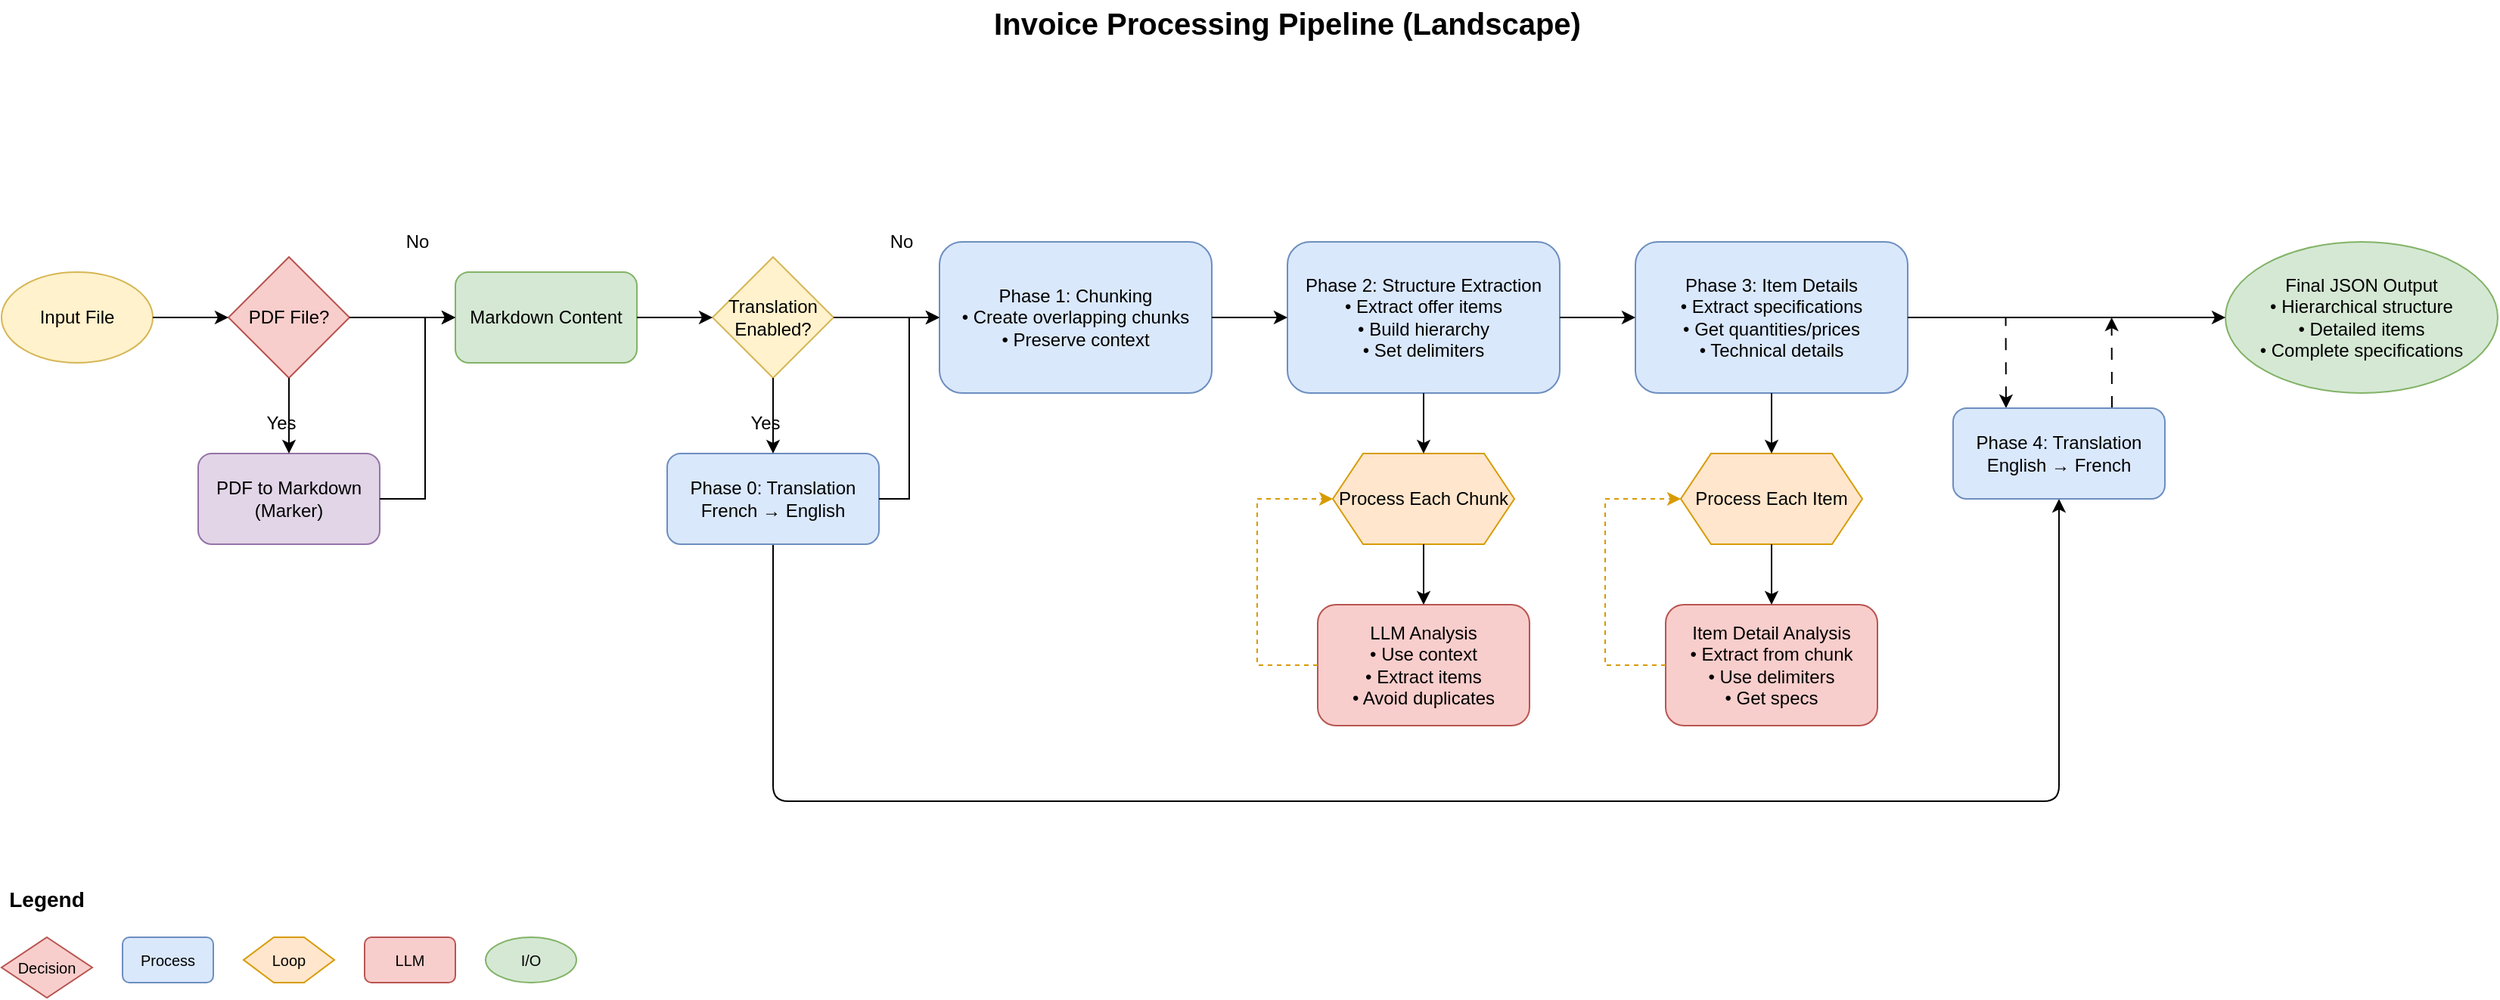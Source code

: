 <mxfile>
    <diagram id="URrhsOYdW8soW8NxkxjI" name="Page-1">
        <mxGraphModel dx="4827" dy="3753" grid="1" gridSize="10" guides="1" tooltips="1" connect="1" arrows="1" fold="1" page="1" pageScale="1" pageWidth="850" pageHeight="1100" math="0" shadow="0">
            <root>
                <mxCell id="0"/>
                <mxCell id="1" parent="0"/>
                <mxCell id="4" value="Invoice Processing Pipeline (Landscape)" style="text;html=1;strokeColor=none;fillColor=none;align=center;verticalAlign=middle;whiteSpace=wrap;rounded=0;fontSize=20;fontStyle=1;" vertex="1" parent="1">
                    <mxGeometry x="700" y="20" width="400" height="30" as="geometry"/>
                </mxCell>
                <mxCell id="5" value="Input File" style="ellipse;whiteSpace=wrap;html=1;fillColor=#fff2cc;strokeColor=#d6b656;" vertex="1" parent="1">
                    <mxGeometry x="50" y="200" width="100" height="60" as="geometry"/>
                </mxCell>
                <mxCell id="6" value="PDF File?" style="rhombus;whiteSpace=wrap;html=1;fillColor=#f8cecc;strokeColor=#b85450;" vertex="1" parent="1">
                    <mxGeometry x="200" y="190" width="80" height="80" as="geometry"/>
                </mxCell>
                <mxCell id="7" value="PDF to Markdown&#xa;(Marker)" style="rounded=1;whiteSpace=wrap;html=1;fillColor=#e1d5e7;strokeColor=#9673a6;" vertex="1" parent="1">
                    <mxGeometry x="180" y="320" width="120" height="60" as="geometry"/>
                </mxCell>
                <mxCell id="8" value="Markdown Content" style="rounded=1;whiteSpace=wrap;html=1;fillColor=#d5e8d4;strokeColor=#82b366;" vertex="1" parent="1">
                    <mxGeometry x="350" y="200" width="120" height="60" as="geometry"/>
                </mxCell>
                <mxCell id="9" value="Translation&#xa;Enabled?" style="rhombus;whiteSpace=wrap;html=1;fillColor=#fff2cc;strokeColor=#d6b656;" vertex="1" parent="1">
                    <mxGeometry x="520" y="190" width="80" height="80" as="geometry"/>
                </mxCell>
                <mxCell id="51" style="edgeStyle=none;html=1;exitX=0.5;exitY=1;exitDx=0;exitDy=0;entryX=0.5;entryY=1;entryDx=0;entryDy=0;" edge="1" parent="1" source="10" target="18">
                    <mxGeometry relative="1" as="geometry">
                        <Array as="points">
                            <mxPoint x="560" y="550"/>
                            <mxPoint x="1410" y="550"/>
                        </Array>
                    </mxGeometry>
                </mxCell>
                <mxCell id="10" value="Phase 0: Translation&#xa;French → English" style="rounded=1;whiteSpace=wrap;html=1;fillColor=#dae8fc;strokeColor=#6c8ebf;" vertex="1" parent="1">
                    <mxGeometry x="490" y="320" width="140" height="60" as="geometry"/>
                </mxCell>
                <mxCell id="11" value="Phase 1: Chunking&#xa;• Create overlapping chunks&#xa;• Preserve context" style="rounded=1;whiteSpace=wrap;html=1;fillColor=#dae8fc;strokeColor=#6c8ebf;" vertex="1" parent="1">
                    <mxGeometry x="670" y="180" width="180" height="100" as="geometry"/>
                </mxCell>
                <mxCell id="12" value="Phase 2: Structure Extraction&#xa;• Extract offer items&#xa;• Build hierarchy&#xa;• Set delimiters" style="rounded=1;whiteSpace=wrap;html=1;fillColor=#dae8fc;strokeColor=#6c8ebf;" vertex="1" parent="1">
                    <mxGeometry x="900" y="180" width="180" height="100" as="geometry"/>
                </mxCell>
                <mxCell id="13" value="Process Each Chunk" style="shape=hexagon;perimeter=hexagonPerimeter2;whiteSpace=wrap;html=1;fixedSize=1;fillColor=#ffe6cc;strokeColor=#d79b00;" vertex="1" parent="1">
                    <mxGeometry x="930" y="320" width="120" height="60" as="geometry"/>
                </mxCell>
                <mxCell id="14" value="LLM Analysis&#xa;• Use context&#xa;• Extract items&#xa;• Avoid duplicates" style="rounded=1;whiteSpace=wrap;html=1;fillColor=#f8cecc;strokeColor=#b85450;" vertex="1" parent="1">
                    <mxGeometry x="920" y="420" width="140" height="80" as="geometry"/>
                </mxCell>
                <mxCell id="15" value="Phase 3: Item Details&#xa;• Extract specifications&#xa;• Get quantities/prices&#xa;• Technical details" style="rounded=1;whiteSpace=wrap;html=1;fillColor=#dae8fc;strokeColor=#6c8ebf;" vertex="1" parent="1">
                    <mxGeometry x="1130" y="180" width="180" height="100" as="geometry"/>
                </mxCell>
                <mxCell id="16" value="Process Each Item" style="shape=hexagon;perimeter=hexagonPerimeter2;whiteSpace=wrap;html=1;fixedSize=1;fillColor=#ffe6cc;strokeColor=#d79b00;" vertex="1" parent="1">
                    <mxGeometry x="1160" y="320" width="120" height="60" as="geometry"/>
                </mxCell>
                <mxCell id="17" value="Item Detail Analysis&#xa;• Extract from chunk&#xa;• Use delimiters&#xa;• Get specs" style="rounded=1;whiteSpace=wrap;html=1;fillColor=#f8cecc;strokeColor=#b85450;" vertex="1" parent="1">
                    <mxGeometry x="1150" y="420" width="140" height="80" as="geometry"/>
                </mxCell>
                <mxCell id="49" style="edgeStyle=none;html=1;exitX=0.25;exitY=0;exitDx=0;exitDy=0;endArrow=none;endFill=0;startArrow=classic;startFill=1;dashed=1;dashPattern=8 8;" edge="1" parent="1" source="18">
                    <mxGeometry relative="1" as="geometry">
                        <mxPoint x="1374.789" y="230" as="targetPoint"/>
                    </mxGeometry>
                </mxCell>
                <mxCell id="50" style="edgeStyle=none;html=1;exitX=0.75;exitY=0;exitDx=0;exitDy=0;dashed=1;dashPattern=8 8;" edge="1" parent="1" source="18">
                    <mxGeometry relative="1" as="geometry">
                        <mxPoint x="1444.789" y="230" as="targetPoint"/>
                    </mxGeometry>
                </mxCell>
                <mxCell id="18" value="Phase 4: Translation&#xa;English → French" style="rounded=1;whiteSpace=wrap;html=1;fillColor=#dae8fc;strokeColor=#6c8ebf;" vertex="1" parent="1">
                    <mxGeometry x="1340" y="290" width="140" height="60" as="geometry"/>
                </mxCell>
                <mxCell id="19" value="Final JSON Output&#xa;• Hierarchical structure&#xa;• Detailed items&#xa;• Complete specifications" style="ellipse;whiteSpace=wrap;html=1;fillColor=#d5e8d4;strokeColor=#82b366;" vertex="1" parent="1">
                    <mxGeometry x="1520" y="180" width="180" height="100" as="geometry"/>
                </mxCell>
                <mxCell id="20" value="" style="endArrow=classic;html=1;rounded=0;" edge="1" parent="1" source="5" target="6">
                    <mxGeometry width="50" height="50" relative="1" as="geometry">
                        <mxPoint x="160" y="230" as="sourcePoint"/>
                        <mxPoint x="210" y="180" as="targetPoint"/>
                    </mxGeometry>
                </mxCell>
                <mxCell id="21" value="" style="endArrow=classic;html=1;rounded=0;" edge="1" parent="1" source="6" target="7">
                    <mxGeometry width="50" height="50" relative="1" as="geometry">
                        <mxPoint x="240" y="280" as="sourcePoint"/>
                        <mxPoint x="290" y="230" as="targetPoint"/>
                    </mxGeometry>
                </mxCell>
                <mxCell id="22" value="" style="endArrow=classic;html=1;rounded=0;" edge="1" parent="1" source="7" target="8">
                    <mxGeometry width="50" height="50" relative="1" as="geometry">
                        <mxPoint x="310" y="350" as="sourcePoint"/>
                        <mxPoint x="360" y="300" as="targetPoint"/>
                        <Array as="points">
                            <mxPoint x="330" y="350"/>
                            <mxPoint x="330" y="230"/>
                        </Array>
                    </mxGeometry>
                </mxCell>
                <mxCell id="23" value="" style="endArrow=classic;html=1;rounded=0;" edge="1" parent="1" source="6" target="8">
                    <mxGeometry width="50" height="50" relative="1" as="geometry">
                        <mxPoint x="290" y="230" as="sourcePoint"/>
                        <mxPoint x="340" y="180" as="targetPoint"/>
                    </mxGeometry>
                </mxCell>
                <mxCell id="24" value="" style="endArrow=classic;html=1;rounded=0;" edge="1" parent="1" source="8" target="9">
                    <mxGeometry width="50" height="50" relative="1" as="geometry">
                        <mxPoint x="480" y="230" as="sourcePoint"/>
                        <mxPoint x="530" y="180" as="targetPoint"/>
                    </mxGeometry>
                </mxCell>
                <mxCell id="25" value="" style="endArrow=classic;html=1;rounded=0;" edge="1" parent="1" source="9" target="10">
                    <mxGeometry width="50" height="50" relative="1" as="geometry">
                        <mxPoint x="560" y="280" as="sourcePoint"/>
                        <mxPoint x="610" y="230" as="targetPoint"/>
                    </mxGeometry>
                </mxCell>
                <mxCell id="26" value="" style="endArrow=classic;html=1;rounded=0;" edge="1" parent="1" source="10" target="11">
                    <mxGeometry width="50" height="50" relative="1" as="geometry">
                        <mxPoint x="640" y="350" as="sourcePoint"/>
                        <mxPoint x="690" y="300" as="targetPoint"/>
                        <Array as="points">
                            <mxPoint x="650" y="350"/>
                            <mxPoint x="650" y="230"/>
                        </Array>
                    </mxGeometry>
                </mxCell>
                <mxCell id="27" value="" style="endArrow=classic;html=1;rounded=0;" edge="1" parent="1" source="9" target="11">
                    <mxGeometry width="50" height="50" relative="1" as="geometry">
                        <mxPoint x="610" y="230" as="sourcePoint"/>
                        <mxPoint x="660" y="180" as="targetPoint"/>
                    </mxGeometry>
                </mxCell>
                <mxCell id="28" value="" style="endArrow=classic;html=1;rounded=0;" edge="1" parent="1" source="11" target="12">
                    <mxGeometry width="50" height="50" relative="1" as="geometry">
                        <mxPoint x="860" y="230" as="sourcePoint"/>
                        <mxPoint x="910" y="180" as="targetPoint"/>
                    </mxGeometry>
                </mxCell>
                <mxCell id="29" value="" style="endArrow=classic;html=1;rounded=0;" edge="1" parent="1" source="12" target="13">
                    <mxGeometry width="50" height="50" relative="1" as="geometry">
                        <mxPoint x="990" y="290" as="sourcePoint"/>
                        <mxPoint x="1040" y="240" as="targetPoint"/>
                    </mxGeometry>
                </mxCell>
                <mxCell id="30" value="" style="endArrow=classic;html=1;rounded=0;" edge="1" parent="1" source="13" target="14">
                    <mxGeometry width="50" height="50" relative="1" as="geometry">
                        <mxPoint x="990" y="390" as="sourcePoint"/>
                        <mxPoint x="1040" y="340" as="targetPoint"/>
                    </mxGeometry>
                </mxCell>
                <mxCell id="31" value="" style="endArrow=classic;html=1;rounded=0;" edge="1" parent="1" source="12" target="15">
                    <mxGeometry width="50" height="50" relative="1" as="geometry">
                        <mxPoint x="1090" y="230" as="sourcePoint"/>
                        <mxPoint x="1140" y="180" as="targetPoint"/>
                    </mxGeometry>
                </mxCell>
                <mxCell id="32" value="" style="endArrow=classic;html=1;rounded=0;" edge="1" parent="1" source="15" target="16">
                    <mxGeometry width="50" height="50" relative="1" as="geometry">
                        <mxPoint x="1220" y="290" as="sourcePoint"/>
                        <mxPoint x="1270" y="240" as="targetPoint"/>
                    </mxGeometry>
                </mxCell>
                <mxCell id="33" value="" style="endArrow=classic;html=1;rounded=0;" edge="1" parent="1" source="16" target="17">
                    <mxGeometry width="50" height="50" relative="1" as="geometry">
                        <mxPoint x="1220" y="390" as="sourcePoint"/>
                        <mxPoint x="1270" y="340" as="targetPoint"/>
                    </mxGeometry>
                </mxCell>
                <mxCell id="36" value="" style="endArrow=classic;html=1;rounded=0;" edge="1" parent="1" source="15" target="19">
                    <mxGeometry width="50" height="50" relative="1" as="geometry">
                        <mxPoint x="1320" y="230" as="sourcePoint"/>
                        <mxPoint x="1370" y="180" as="targetPoint"/>
                    </mxGeometry>
                </mxCell>
                <mxCell id="37" value="" style="endArrow=classic;html=1;rounded=0;dashed=1;strokeColor=#d79b00;" edge="1" parent="1" source="14" target="13">
                    <mxGeometry width="50" height="50" relative="1" as="geometry">
                        <mxPoint x="920" y="460" as="sourcePoint"/>
                        <mxPoint x="970" y="410" as="targetPoint"/>
                        <Array as="points">
                            <mxPoint x="880" y="460"/>
                            <mxPoint x="880" y="350"/>
                        </Array>
                    </mxGeometry>
                </mxCell>
                <mxCell id="38" value="" style="endArrow=classic;html=1;rounded=0;dashed=1;strokeColor=#d79b00;" edge="1" parent="1" source="17" target="16">
                    <mxGeometry width="50" height="50" relative="1" as="geometry">
                        <mxPoint x="1150" y="460" as="sourcePoint"/>
                        <mxPoint x="1200" y="410" as="targetPoint"/>
                        <Array as="points">
                            <mxPoint x="1110" y="460"/>
                            <mxPoint x="1110" y="350"/>
                        </Array>
                    </mxGeometry>
                </mxCell>
                <mxCell id="39" value="Yes" style="text;html=1;strokeColor=none;fillColor=none;align=center;verticalAlign=middle;whiteSpace=wrap;rounded=0;" vertex="1" parent="1">
                    <mxGeometry x="220" y="290" width="30" height="20" as="geometry"/>
                </mxCell>
                <mxCell id="40" value="No" style="text;html=1;strokeColor=none;fillColor=none;align=center;verticalAlign=middle;whiteSpace=wrap;rounded=0;" vertex="1" parent="1">
                    <mxGeometry x="310" y="170" width="30" height="20" as="geometry"/>
                </mxCell>
                <mxCell id="41" value="Yes" style="text;html=1;strokeColor=none;fillColor=none;align=center;verticalAlign=middle;whiteSpace=wrap;rounded=0;" vertex="1" parent="1">
                    <mxGeometry x="540" y="290" width="30" height="20" as="geometry"/>
                </mxCell>
                <mxCell id="42" value="No" style="text;html=1;strokeColor=none;fillColor=none;align=center;verticalAlign=middle;whiteSpace=wrap;rounded=0;" vertex="1" parent="1">
                    <mxGeometry x="630" y="170" width="30" height="20" as="geometry"/>
                </mxCell>
                <mxCell id="43" value="Legend" style="text;html=1;strokeColor=none;fillColor=none;align=center;verticalAlign=middle;whiteSpace=wrap;rounded=0;fontSize=14;fontStyle=1;" vertex="1" parent="1">
                    <mxGeometry x="50" y="600" width="60" height="30" as="geometry"/>
                </mxCell>
                <mxCell id="44" value="Decision" style="rhombus;whiteSpace=wrap;html=1;fillColor=#f8cecc;strokeColor=#b85450;fontSize=10;" vertex="1" parent="1">
                    <mxGeometry x="50" y="640" width="60" height="40" as="geometry"/>
                </mxCell>
                <mxCell id="45" value="Process" style="rounded=1;whiteSpace=wrap;html=1;fillColor=#dae8fc;strokeColor=#6c8ebf;fontSize=10;" vertex="1" parent="1">
                    <mxGeometry x="130" y="640" width="60" height="30" as="geometry"/>
                </mxCell>
                <mxCell id="46" value="Loop" style="shape=hexagon;perimeter=hexagonPerimeter2;whiteSpace=wrap;html=1;fixedSize=1;fillColor=#ffe6cc;strokeColor=#d79b00;fontSize=10;" vertex="1" parent="1">
                    <mxGeometry x="210" y="640" width="60" height="30" as="geometry"/>
                </mxCell>
                <mxCell id="47" value="LLM" style="rounded=1;whiteSpace=wrap;html=1;fillColor=#f8cecc;strokeColor=#b85450;fontSize=10;" vertex="1" parent="1">
                    <mxGeometry x="290" y="640" width="60" height="30" as="geometry"/>
                </mxCell>
                <mxCell id="48" value="I/O" style="ellipse;whiteSpace=wrap;html=1;fillColor=#d5e8d4;strokeColor=#82b366;fontSize=10;" vertex="1" parent="1">
                    <mxGeometry x="370" y="640" width="60" height="30" as="geometry"/>
                </mxCell>
            </root>
        </mxGraphModel>
    </diagram>
</mxfile>